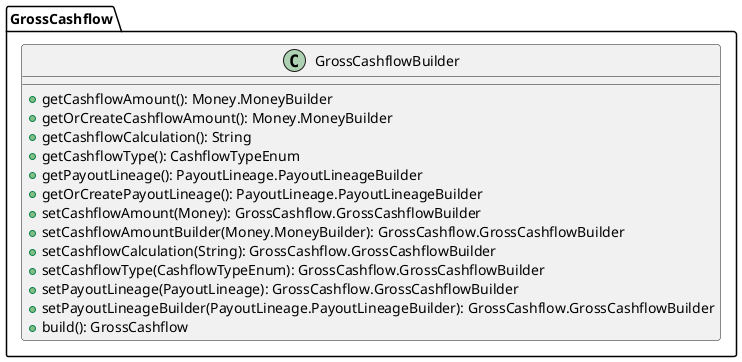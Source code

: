 @startuml

    class GrossCashflow.GrossCashflowBuilder [[GrossCashflow.GrossCashflowBuilder.html]] {
        +getCashflowAmount(): Money.MoneyBuilder
        +getOrCreateCashflowAmount(): Money.MoneyBuilder
        +getCashflowCalculation(): String
        +getCashflowType(): CashflowTypeEnum
        +getPayoutLineage(): PayoutLineage.PayoutLineageBuilder
        +getOrCreatePayoutLineage(): PayoutLineage.PayoutLineageBuilder
        +setCashflowAmount(Money): GrossCashflow.GrossCashflowBuilder
        +setCashflowAmountBuilder(Money.MoneyBuilder): GrossCashflow.GrossCashflowBuilder
        +setCashflowCalculation(String): GrossCashflow.GrossCashflowBuilder
        +setCashflowType(CashflowTypeEnum): GrossCashflow.GrossCashflowBuilder
        +setPayoutLineage(PayoutLineage): GrossCashflow.GrossCashflowBuilder
        +setPayoutLineageBuilder(PayoutLineage.PayoutLineageBuilder): GrossCashflow.GrossCashflowBuilder
        +build(): GrossCashflow
    }

@enduml
